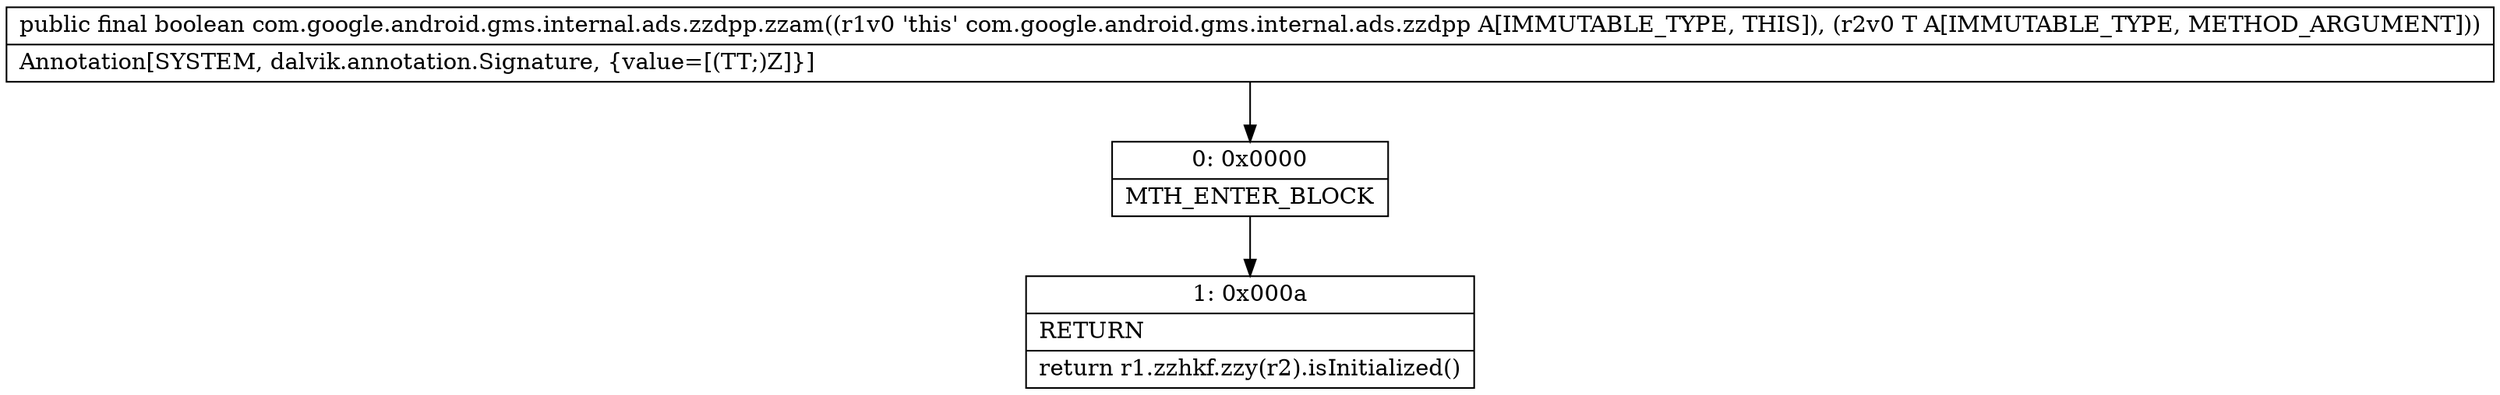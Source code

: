 digraph "CFG forcom.google.android.gms.internal.ads.zzdpp.zzam(Ljava\/lang\/Object;)Z" {
Node_0 [shape=record,label="{0\:\ 0x0000|MTH_ENTER_BLOCK\l}"];
Node_1 [shape=record,label="{1\:\ 0x000a|RETURN\l|return r1.zzhkf.zzy(r2).isInitialized()\l}"];
MethodNode[shape=record,label="{public final boolean com.google.android.gms.internal.ads.zzdpp.zzam((r1v0 'this' com.google.android.gms.internal.ads.zzdpp A[IMMUTABLE_TYPE, THIS]), (r2v0 T A[IMMUTABLE_TYPE, METHOD_ARGUMENT]))  | Annotation[SYSTEM, dalvik.annotation.Signature, \{value=[(TT;)Z]\}]\l}"];
MethodNode -> Node_0;
Node_0 -> Node_1;
}

